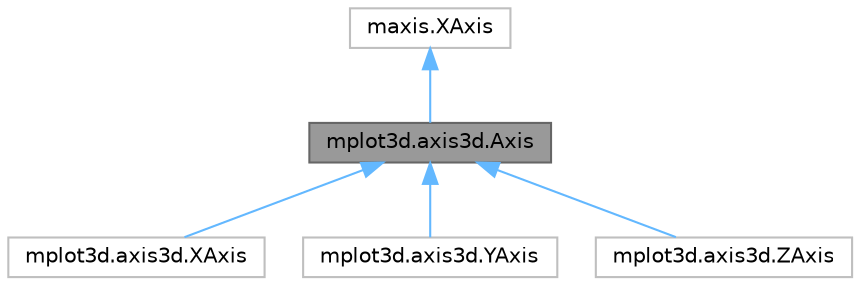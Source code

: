 digraph "mplot3d.axis3d.Axis"
{
 // LATEX_PDF_SIZE
  bgcolor="transparent";
  edge [fontname=Helvetica,fontsize=10,labelfontname=Helvetica,labelfontsize=10];
  node [fontname=Helvetica,fontsize=10,shape=box,height=0.2,width=0.4];
  Node1 [id="Node000001",label="mplot3d.axis3d.Axis",height=0.2,width=0.4,color="gray40", fillcolor="grey60", style="filled", fontcolor="black",tooltip=" "];
  Node2 -> Node1 [id="edge1_Node000001_Node000002",dir="back",color="steelblue1",style="solid",tooltip=" "];
  Node2 [id="Node000002",label="maxis.XAxis",height=0.2,width=0.4,color="grey75", fillcolor="white", style="filled",tooltip=" "];
  Node1 -> Node3 [id="edge2_Node000001_Node000003",dir="back",color="steelblue1",style="solid",tooltip=" "];
  Node3 [id="Node000003",label="mplot3d.axis3d.XAxis",height=0.2,width=0.4,color="grey75", fillcolor="white", style="filled",URL="$db/dc2/classmplot3d_1_1axis3d_1_1XAxis.html",tooltip=" "];
  Node1 -> Node4 [id="edge3_Node000001_Node000004",dir="back",color="steelblue1",style="solid",tooltip=" "];
  Node4 [id="Node000004",label="mplot3d.axis3d.YAxis",height=0.2,width=0.4,color="grey75", fillcolor="white", style="filled",URL="$d2/d62/classmplot3d_1_1axis3d_1_1YAxis.html",tooltip=" "];
  Node1 -> Node5 [id="edge4_Node000001_Node000005",dir="back",color="steelblue1",style="solid",tooltip=" "];
  Node5 [id="Node000005",label="mplot3d.axis3d.ZAxis",height=0.2,width=0.4,color="grey75", fillcolor="white", style="filled",URL="$d9/d09/classmplot3d_1_1axis3d_1_1ZAxis.html",tooltip=" "];
}
